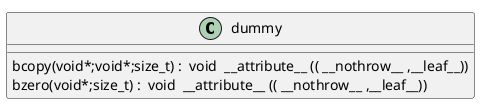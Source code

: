 @startuml
!pragma layout smetana
class dummy {
bcopy(void*;void*;size_t) :  void  __attribute__ (( __nothrow__ ,__leaf__)) [[[./../../.././qc/crypto/bio/bio_addr.c.html#354]]]
bzero(void*;size_t) :  void  __attribute__ (( __nothrow__ ,__leaf__)) [[[./../../.././qc/crypto/bio/bio_addr.c.html#361]]]
} 
@enduml
